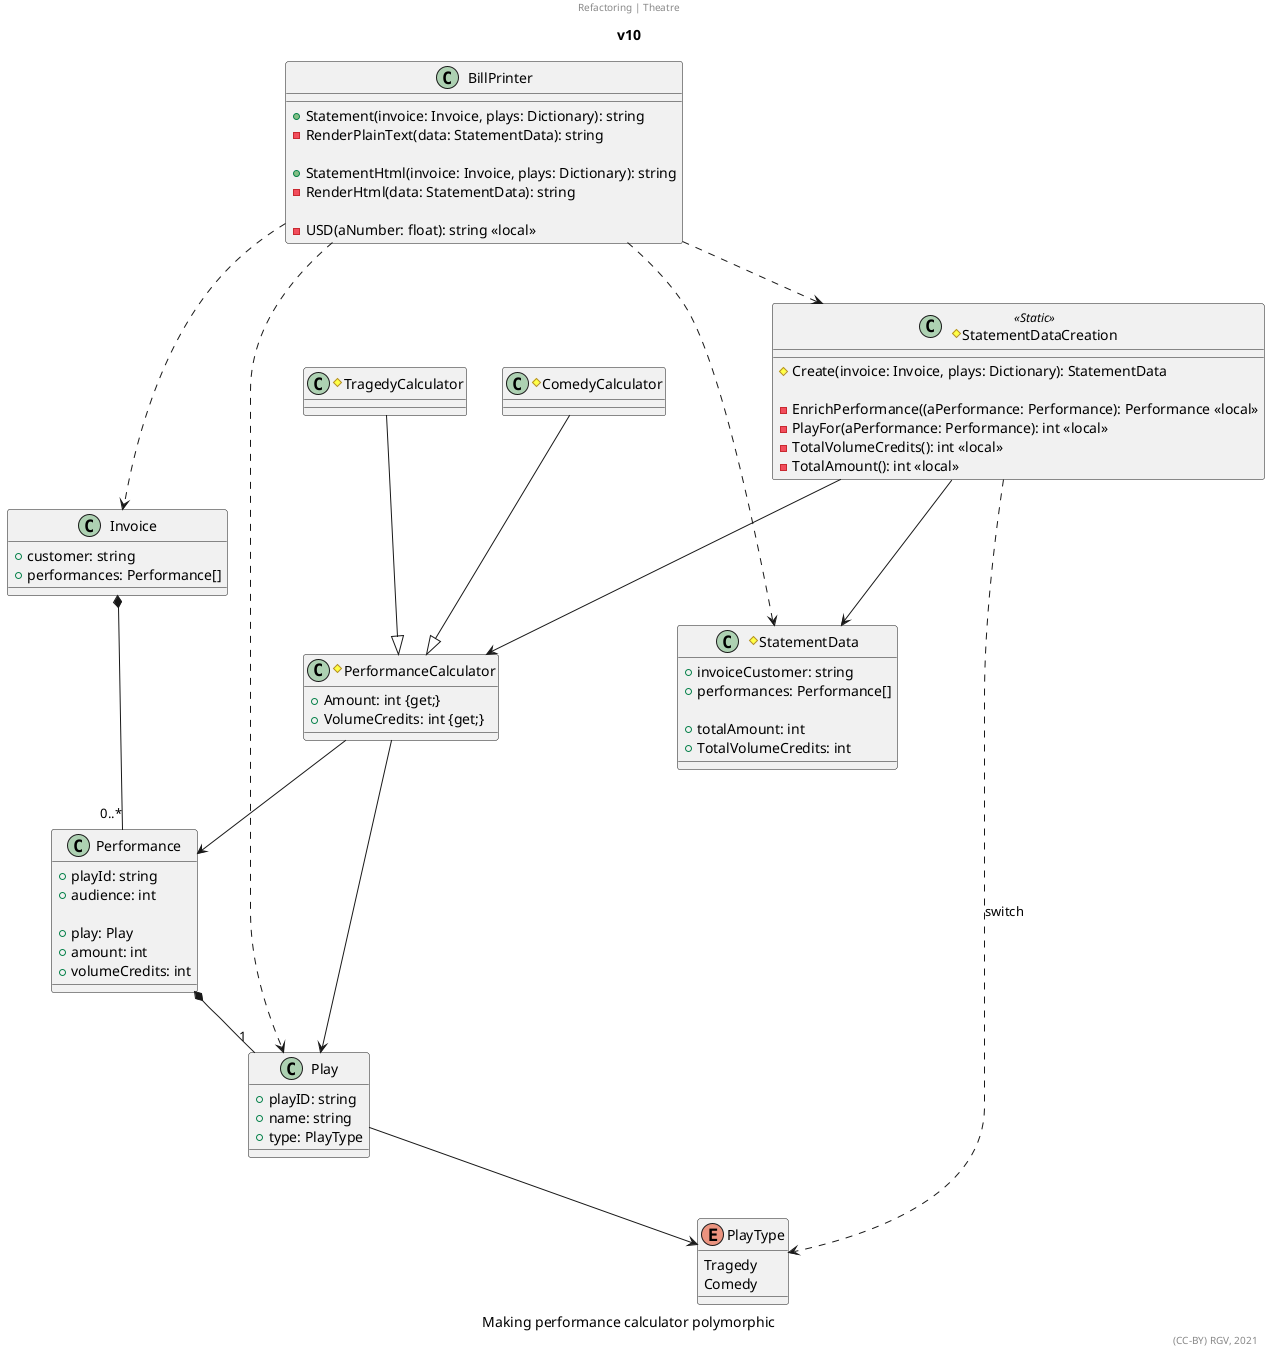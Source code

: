 @startuml
title v10
center header Refactoring | Theatre
'''''''''''''
allowmixing
'''''''''''''

enum PlayType{
    Tragedy
    Comedy
}

class Performance{
    +playId: string
    +audience: int
    
    +play: Play
    +amount: int
    +volumeCredits: int
}

#class PerformanceCalculator{
    +Amount: int {get;}
    +VolumeCredits: int {get;}
}

#class TragedyCalculator{
}

#class ComedyCalculator{
}

class Invoice{
    +customer: string
    +performances: Performance[]
}

class Play{
    +playID: string
    +name: string
    +type: PlayType
}

#class StatementDataCreation <<Static>>{
    #Create(invoice: Invoice, plays: Dictionary): StatementData
    
    -EnrichPerformance((aPerformance: Performance): Performance <<local>>
    -PlayFor(aPerformance: Performance): int <<local>>
    -TotalVolumeCredits(): int <<local>>
    -TotalAmount(): int <<local>>
}

#class StatementData{
    +invoiceCustomer: string
    +performances: Performance[]
    
    +totalAmount: int
    +TotalVolumeCredits: int
}

class BillPrinter{
    +Statement(invoice: Invoice, plays: Dictionary): string 
    -RenderPlainText(data: StatementData): string
    
    +StatementHtml(invoice: Invoice, plays: Dictionary): string 
    -RenderHtml(data: StatementData): string
    
    -USD(aNumber: float): string <<local>>
}

'''''''''''''

Play --> PlayType
Invoice *-- "0..*" Performance

Performance *-- "1" Play

TragedyCalculator --|> PerformanceCalculator
ComedyCalculator --|> PerformanceCalculator

PerformanceCalculator --> Performance
PerformanceCalculator --> Play
StatementDataCreation --> PerformanceCalculator

StatementDataCreation --> StatementData

BillPrinter ..> StatementDataCreation
BillPrinter ..> StatementData

BillPrinter ..> Invoice
BillPrinter ..> Play
StatementDataCreation ..> PlayType : switch

'''''''''''''
'''''''''''''
caption Making performance calculator polymorphic
right footer (CC-BY) RGV, 2021
@enduml